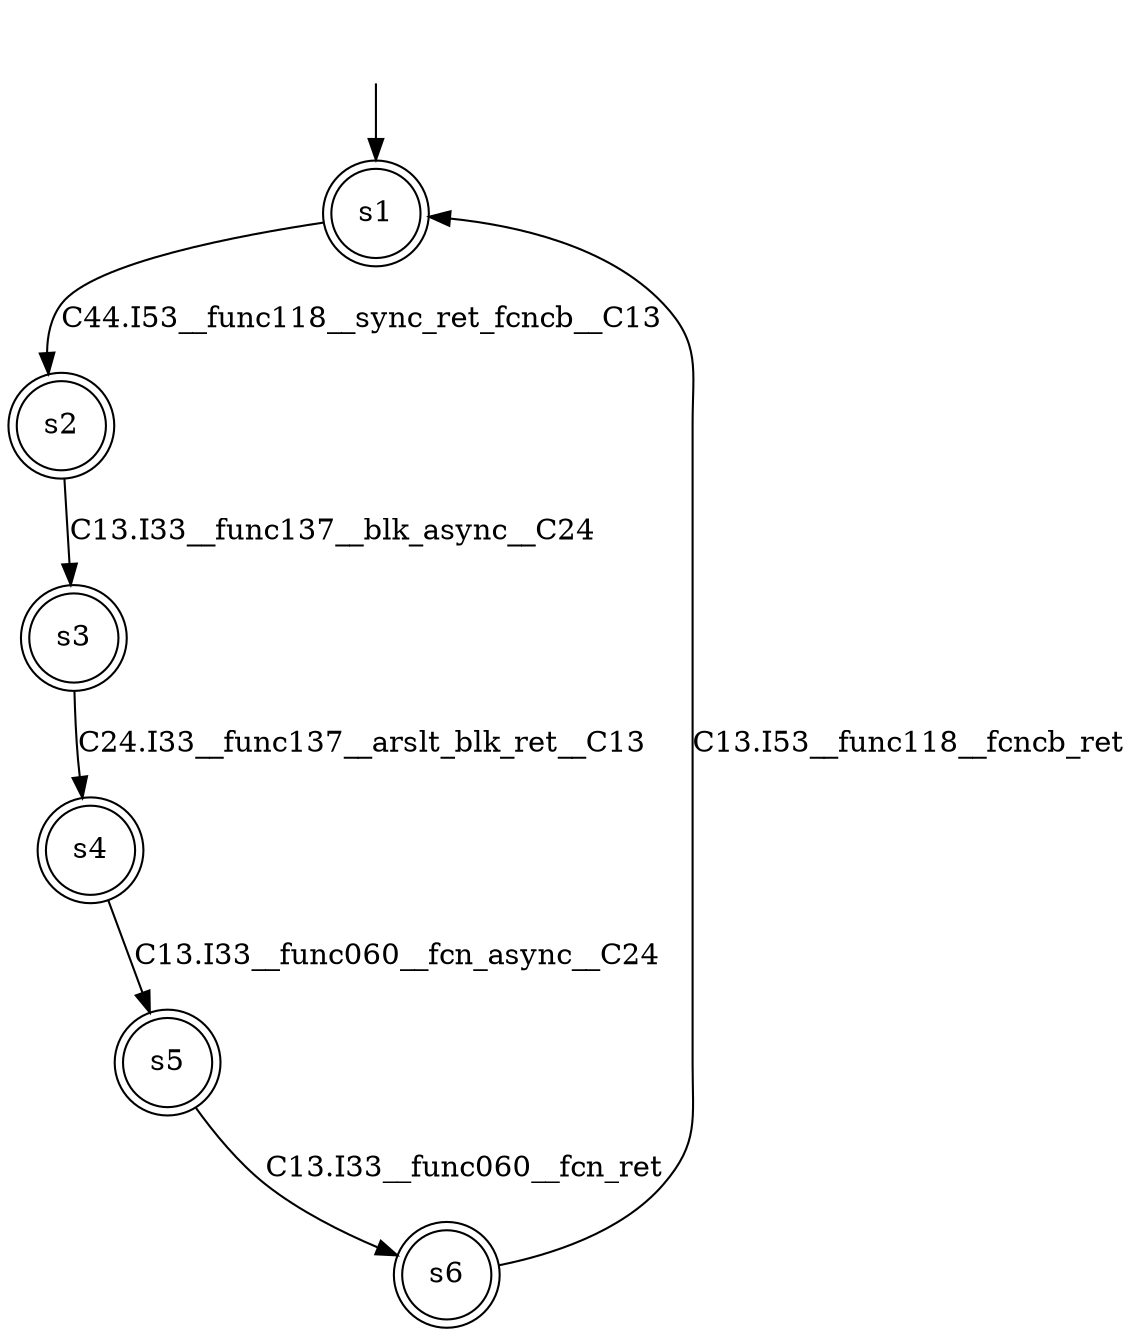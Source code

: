 digraph automaton {
	1 [label=<s1> shape="doublecircle"];
	2 [label=<s2> shape="doublecircle"];
	3 [label=<s3> shape="doublecircle"];
	4 [label=<s4> shape="doublecircle"];
	5 [label=<s5> shape="doublecircle"];
	6 [label=<s6> shape="doublecircle"];
	__init1 [label=<> shape="none"];
	__init1 -> 1;
	1 -> 2 [label=<C44.I53__func118__sync_ret_fcncb__C13> id="1-0-2"];
	2 -> 3 [label=<C13.I33__func137__blk_async__C24> id="2-0-3"];
	3 -> 4 [label=<C24.I33__func137__arslt_blk_ret__C13> id="3-0-4"];
	4 -> 5 [label=<C13.I33__func060__fcn_async__C24> id="4-0-5"];
	5 -> 6 [label=<C13.I33__func060__fcn_ret> id="5-0-6"];
	6 -> 1 [label=<C13.I53__func118__fcncb_ret> id="6-0-1"];
}
